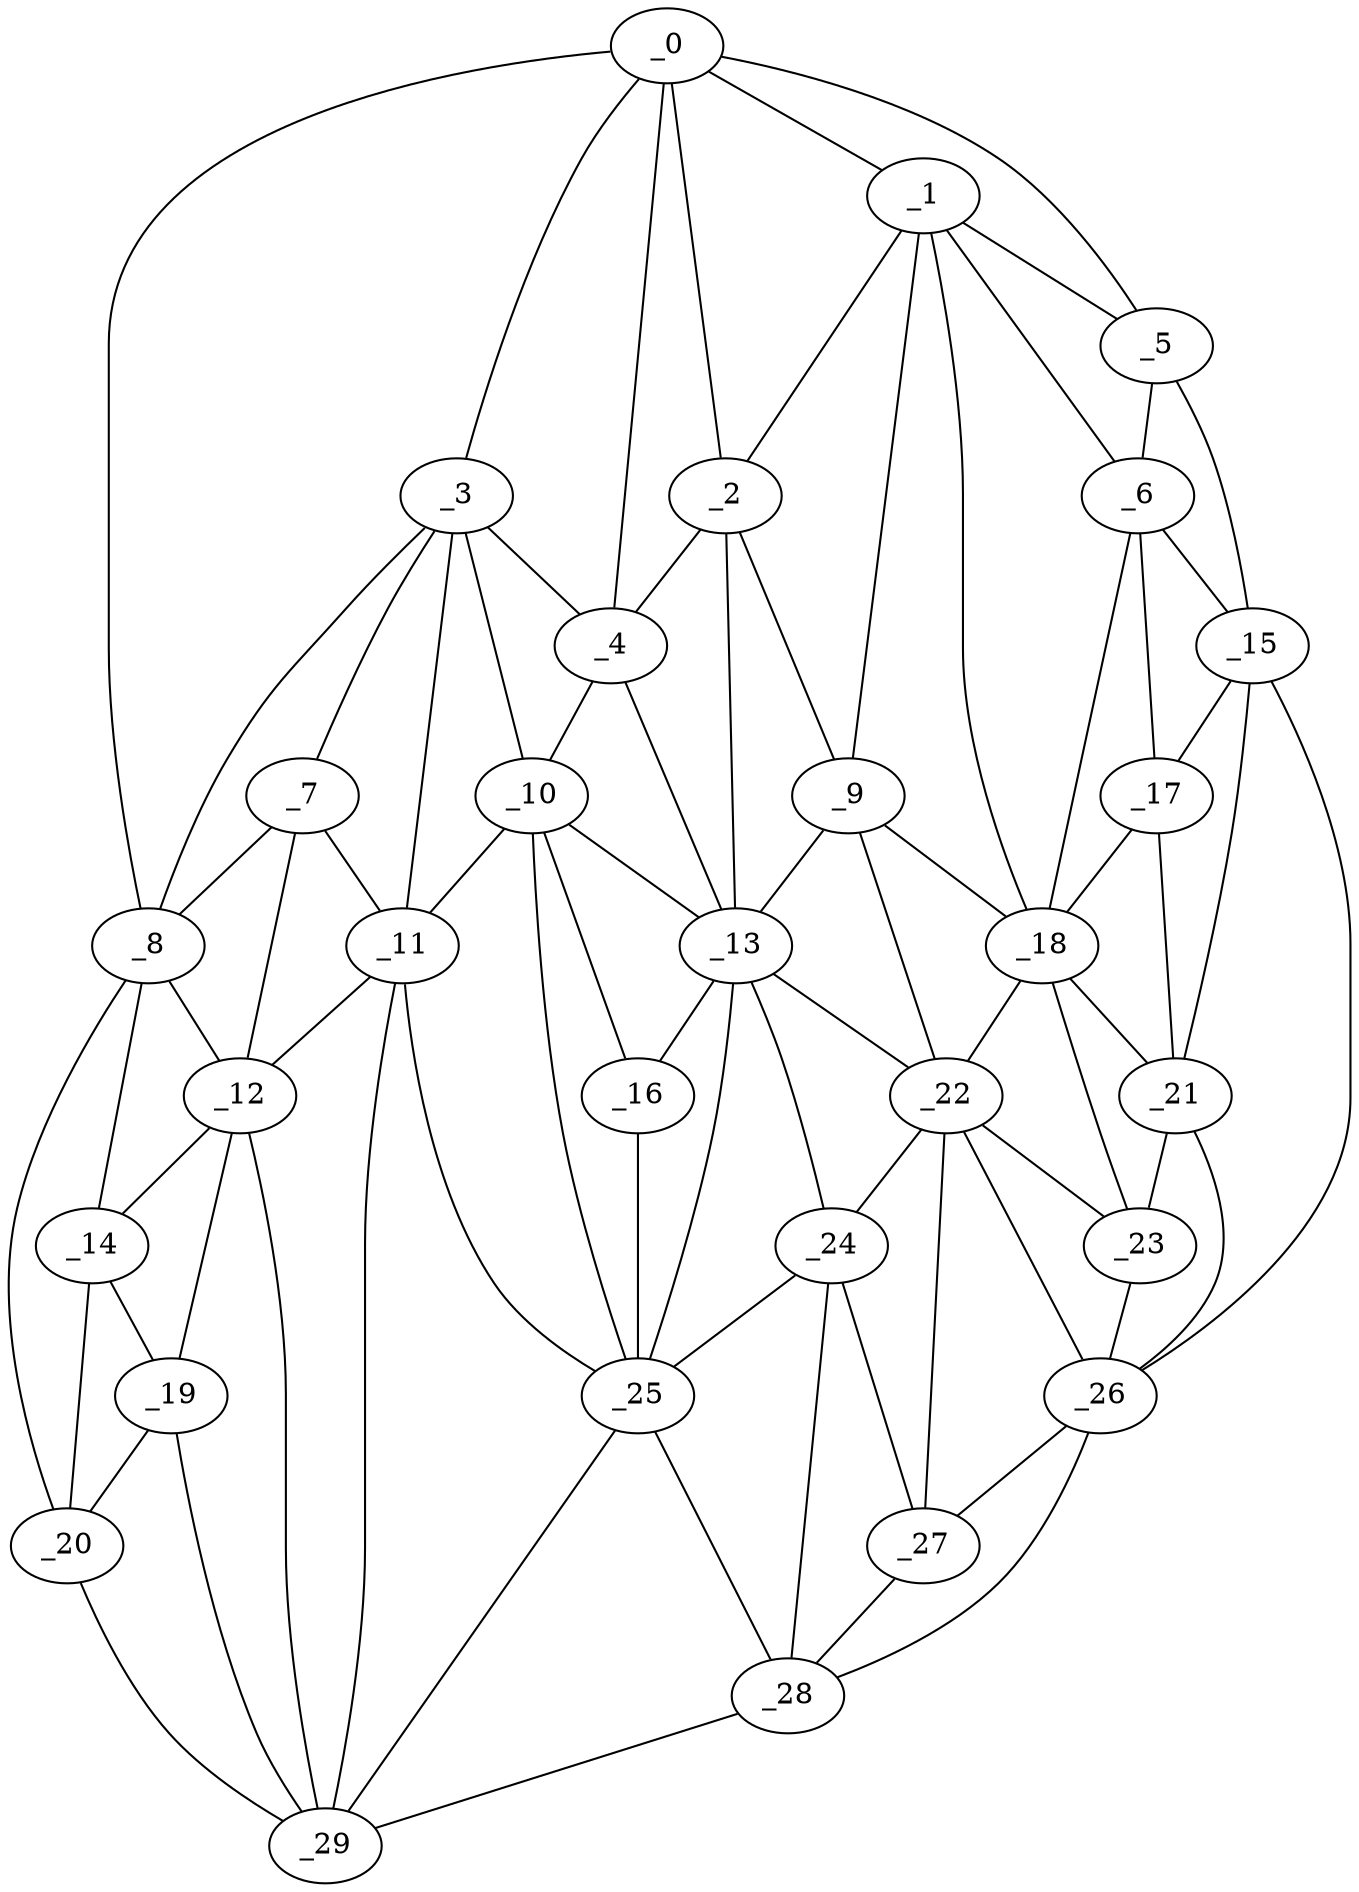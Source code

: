 graph "obj14__70.gxl" {
	_0	 [x=28,
		y=40];
	_1	 [x=35,
		y=24];
	_0 -- _1	 [valence=2];
	_2	 [x=37,
		y=42];
	_0 -- _2	 [valence=2];
	_3	 [x=39,
		y=86];
	_0 -- _3	 [valence=1];
	_4	 [x=41,
		y=75];
	_0 -- _4	 [valence=2];
	_5	 [x=42,
		y=4];
	_0 -- _5	 [valence=1];
	_8	 [x=44,
		y=117];
	_0 -- _8	 [valence=1];
	_1 -- _2	 [valence=2];
	_1 -- _5	 [valence=2];
	_6	 [x=43,
		y=16];
	_1 -- _6	 [valence=2];
	_9	 [x=46,
		y=38];
	_1 -- _9	 [valence=2];
	_18	 [x=54,
		y=27];
	_1 -- _18	 [valence=2];
	_2 -- _4	 [valence=1];
	_2 -- _9	 [valence=1];
	_13	 [x=49,
		y=61];
	_2 -- _13	 [valence=1];
	_3 -- _4	 [valence=2];
	_7	 [x=43,
		y=104];
	_3 -- _7	 [valence=2];
	_3 -- _8	 [valence=1];
	_10	 [x=46,
		y=72];
	_3 -- _10	 [valence=2];
	_11	 [x=46,
		y=98];
	_3 -- _11	 [valence=2];
	_4 -- _10	 [valence=2];
	_4 -- _13	 [valence=2];
	_5 -- _6	 [valence=1];
	_15	 [x=50,
		y=3];
	_5 -- _15	 [valence=1];
	_6 -- _15	 [valence=1];
	_17	 [x=52,
		y=15];
	_6 -- _17	 [valence=2];
	_6 -- _18	 [valence=1];
	_7 -- _8	 [valence=2];
	_7 -- _11	 [valence=2];
	_12	 [x=48,
		y=105];
	_7 -- _12	 [valence=2];
	_8 -- _12	 [valence=2];
	_14	 [x=49,
		y=119];
	_8 -- _14	 [valence=2];
	_20	 [x=56,
		y=125];
	_8 -- _20	 [valence=1];
	_9 -- _13	 [valence=2];
	_9 -- _18	 [valence=1];
	_22	 [x=70,
		y=45];
	_9 -- _22	 [valence=1];
	_10 -- _11	 [valence=1];
	_10 -- _13	 [valence=2];
	_16	 [x=50,
		y=67];
	_10 -- _16	 [valence=1];
	_25	 [x=74,
		y=62];
	_10 -- _25	 [valence=2];
	_11 -- _12	 [valence=1];
	_11 -- _25	 [valence=2];
	_29	 [x=94,
		y=116];
	_11 -- _29	 [valence=2];
	_12 -- _14	 [valence=2];
	_19	 [x=55,
		y=118];
	_12 -- _19	 [valence=1];
	_12 -- _29	 [valence=2];
	_13 -- _16	 [valence=2];
	_13 -- _22	 [valence=2];
	_24	 [x=73,
		y=56];
	_13 -- _24	 [valence=2];
	_13 -- _25	 [valence=1];
	_14 -- _19	 [valence=2];
	_14 -- _20	 [valence=2];
	_15 -- _17	 [valence=2];
	_21	 [x=61,
		y=11];
	_15 -- _21	 [valence=1];
	_26	 [x=77,
		y=21];
	_15 -- _26	 [valence=1];
	_16 -- _25	 [valence=2];
	_17 -- _18	 [valence=2];
	_17 -- _21	 [valence=2];
	_18 -- _21	 [valence=2];
	_18 -- _22	 [valence=2];
	_23	 [x=71,
		y=18];
	_18 -- _23	 [valence=1];
	_19 -- _20	 [valence=2];
	_19 -- _29	 [valence=1];
	_20 -- _29	 [valence=1];
	_21 -- _23	 [valence=2];
	_21 -- _26	 [valence=2];
	_22 -- _23	 [valence=2];
	_22 -- _24	 [valence=1];
	_22 -- _26	 [valence=2];
	_27	 [x=85,
		y=47];
	_22 -- _27	 [valence=1];
	_23 -- _26	 [valence=1];
	_24 -- _25	 [valence=2];
	_24 -- _27	 [valence=2];
	_28	 [x=90,
		y=58];
	_24 -- _28	 [valence=2];
	_25 -- _28	 [valence=2];
	_25 -- _29	 [valence=2];
	_26 -- _27	 [valence=2];
	_26 -- _28	 [valence=1];
	_27 -- _28	 [valence=1];
	_28 -- _29	 [valence=1];
}
